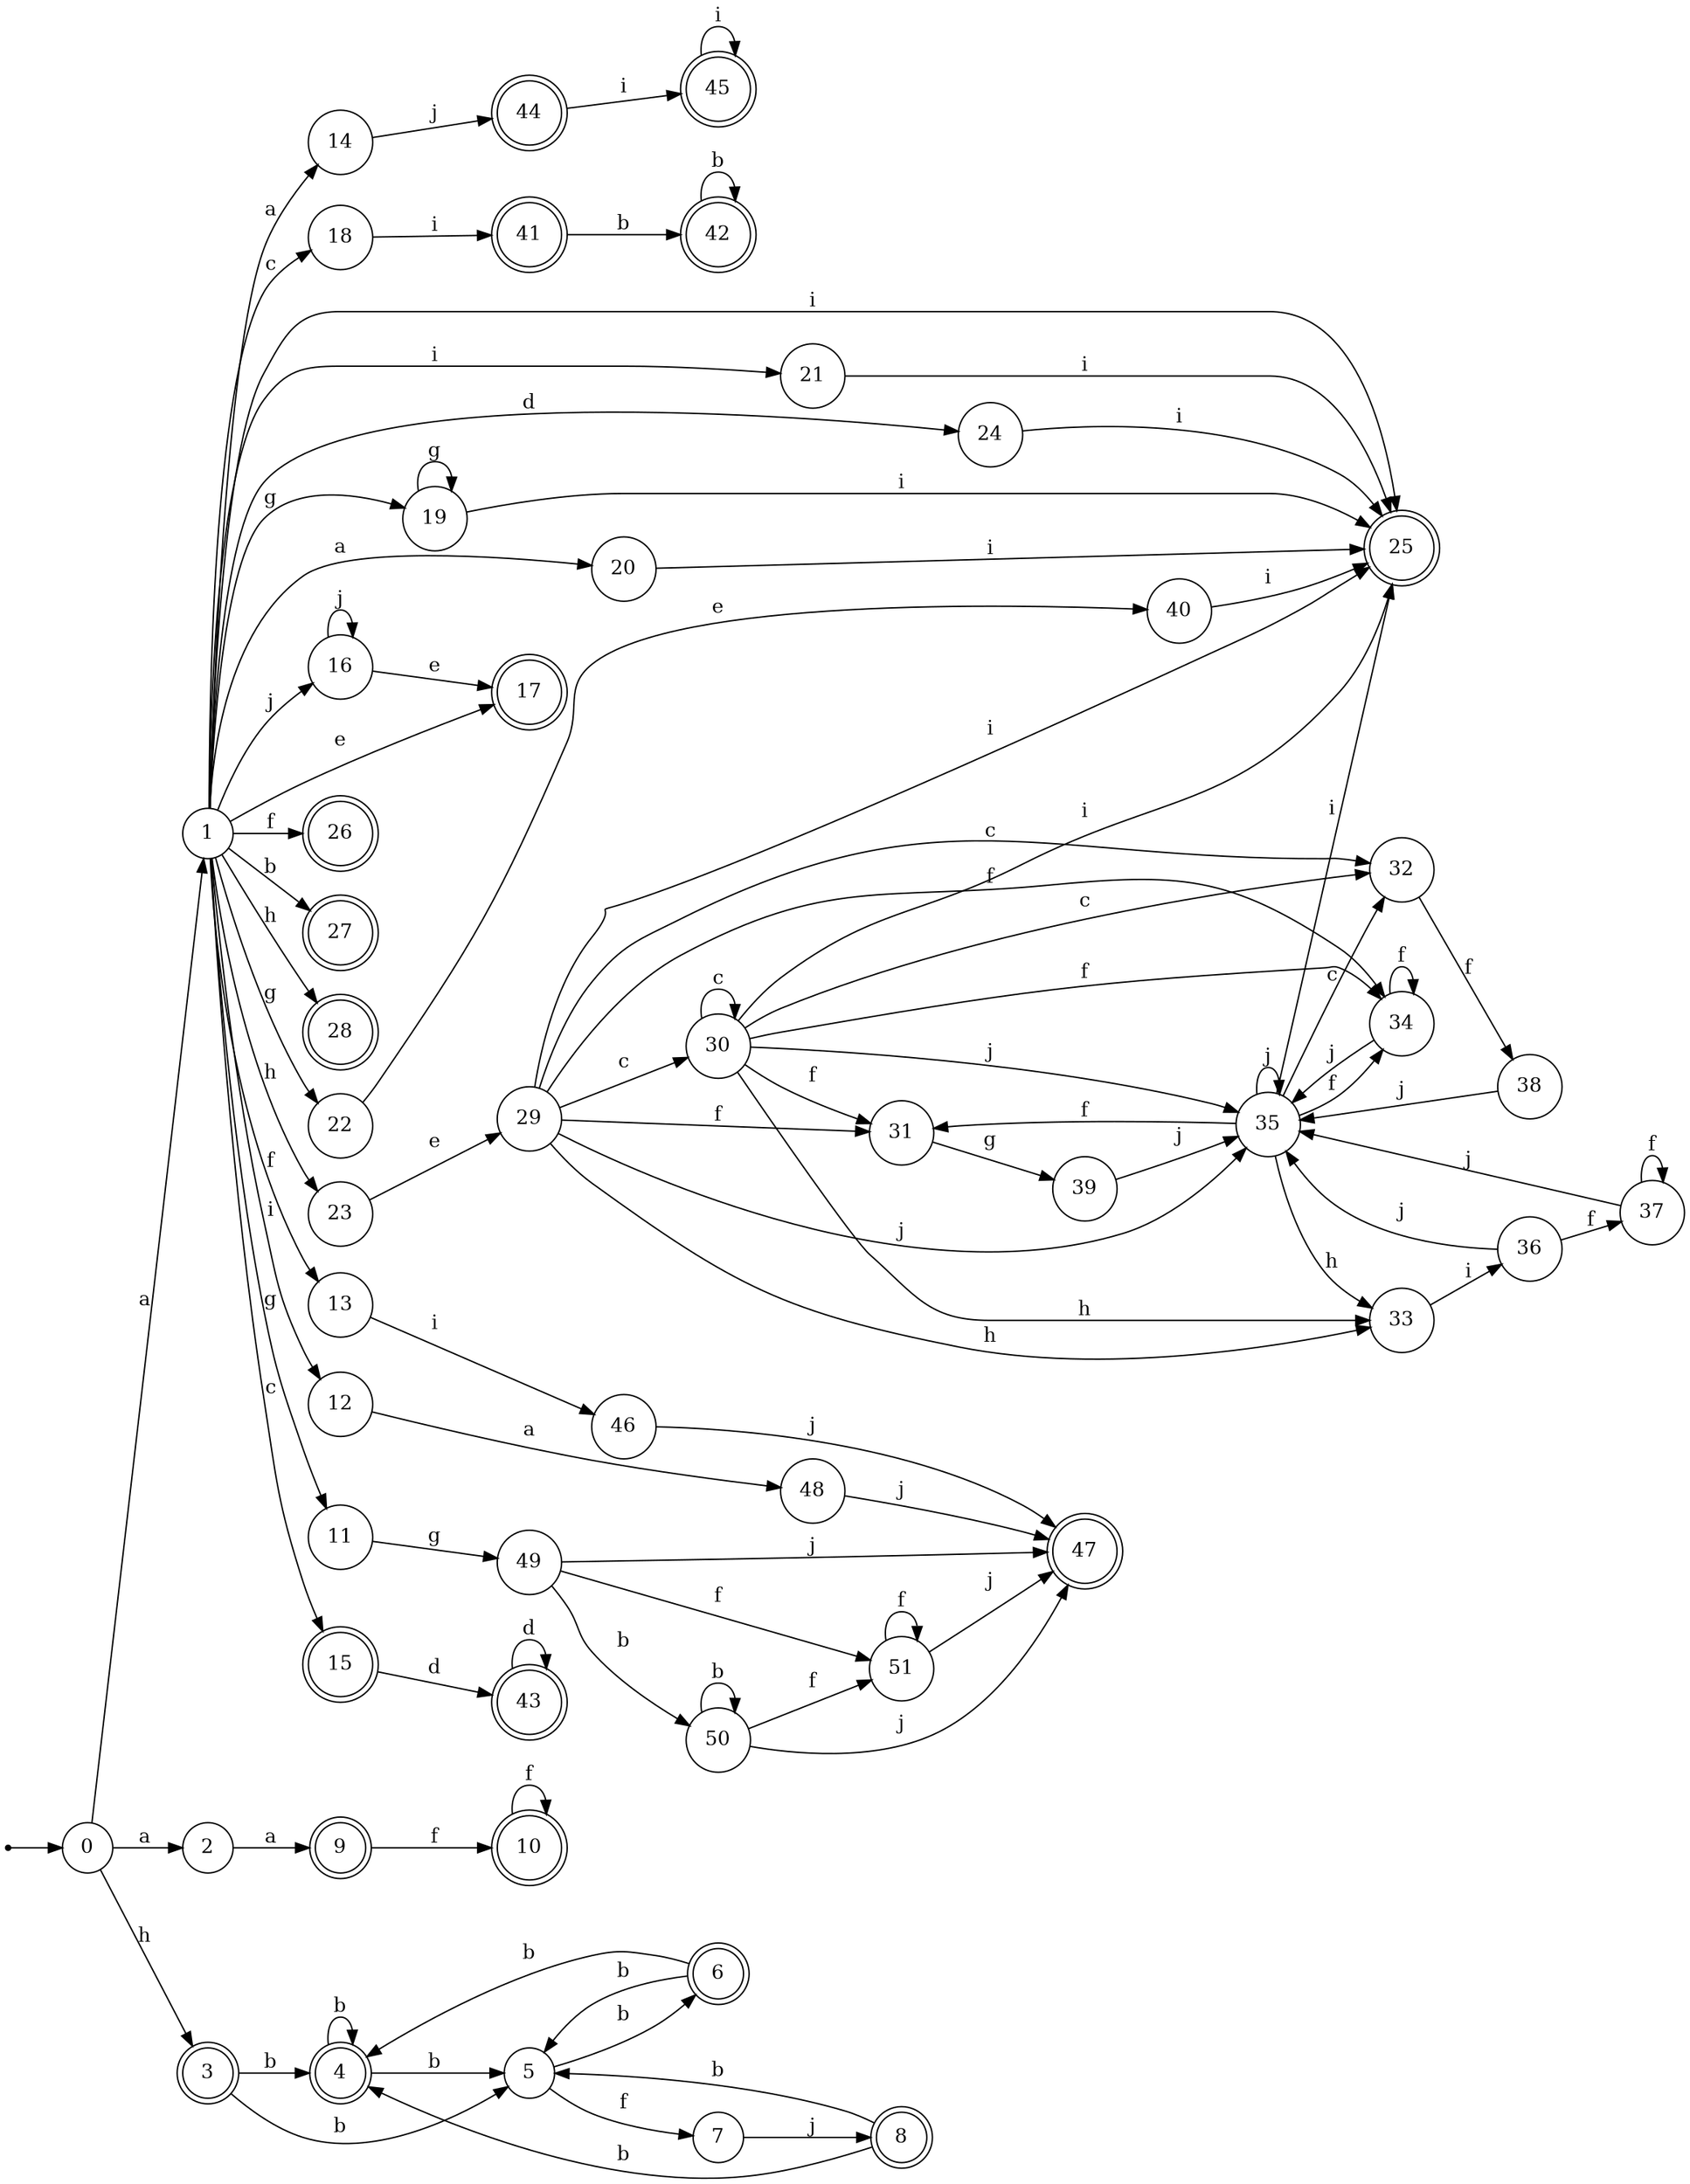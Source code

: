 digraph finite_state_machine {
rankdir=LR;
size="20,20";
node [shape = point]; "dummy0"
node [shape = circle]; "0";
"dummy0" -> "0";
node [shape = circle]; "1";
node [shape = circle]; "2";
node [shape = doublecircle]; "3";node [shape = doublecircle]; "4";node [shape = circle]; "5";
node [shape = doublecircle]; "6";node [shape = circle]; "7";
node [shape = doublecircle]; "8";node [shape = doublecircle]; "9";node [shape = doublecircle]; "10";node [shape = circle]; "11";
node [shape = circle]; "12";
node [shape = circle]; "13";
node [shape = circle]; "14";
node [shape = doublecircle]; "15";node [shape = circle]; "16";
node [shape = doublecircle]; "17";node [shape = circle]; "18";
node [shape = circle]; "19";
node [shape = circle]; "20";
node [shape = circle]; "21";
node [shape = circle]; "22";
node [shape = circle]; "23";
node [shape = circle]; "24";
node [shape = doublecircle]; "25";node [shape = doublecircle]; "26";node [shape = doublecircle]; "27";node [shape = doublecircle]; "28";node [shape = circle]; "29";
node [shape = circle]; "30";
node [shape = circle]; "31";
node [shape = circle]; "32";
node [shape = circle]; "33";
node [shape = circle]; "34";
node [shape = circle]; "35";
node [shape = circle]; "36";
node [shape = circle]; "37";
node [shape = circle]; "38";
node [shape = circle]; "39";
node [shape = circle]; "40";
node [shape = doublecircle]; "41";node [shape = doublecircle]; "42";node [shape = doublecircle]; "43";node [shape = doublecircle]; "44";node [shape = doublecircle]; "45";node [shape = circle]; "46";
node [shape = doublecircle]; "47";node [shape = circle]; "48";
node [shape = circle]; "49";
node [shape = circle]; "50";
node [shape = circle]; "51";
"0" -> "1" [label = "a"];
 "0" -> "2" [label = "a"];
 "0" -> "3" [label = "h"];
 "3" -> "4" [label = "b"];
 "3" -> "5" [label = "b"];
 "5" -> "6" [label = "b"];
 "5" -> "7" [label = "f"];
 "7" -> "8" [label = "j"];
 "8" -> "4" [label = "b"];
 "8" -> "5" [label = "b"];
 "6" -> "4" [label = "b"];
 "6" -> "5" [label = "b"];
 "4" -> "4" [label = "b"];
 "4" -> "5" [label = "b"];
 "2" -> "9" [label = "a"];
 "9" -> "10" [label = "f"];
 "10" -> "10" [label = "f"];
 "1" -> "19" [label = "g"];
 "1" -> "11" [label = "g"];
 "1" -> "22" [label = "g"];
 "1" -> "25" [label = "i"];
 "1" -> "12" [label = "i"];
 "1" -> "21" [label = "i"];
 "1" -> "26" [label = "f"];
 "1" -> "13" [label = "f"];
 "1" -> "20" [label = "a"];
 "1" -> "14" [label = "a"];
 "1" -> "18" [label = "c"];
 "1" -> "15" [label = "c"];
 "1" -> "16" [label = "j"];
 "1" -> "17" [label = "e"];
 "1" -> "28" [label = "h"];
 "1" -> "23" [label = "h"];
 "1" -> "24" [label = "d"];
 "1" -> "27" [label = "b"];
 "24" -> "25" [label = "i"];
 "23" -> "29" [label = "e"];
 "29" -> "32" [label = "c"];
 "29" -> "30" [label = "c"];
 "29" -> "34" [label = "f"];
 "29" -> "31" [label = "f"];
 "29" -> "33" [label = "h"];
 "29" -> "35" [label = "j"];
 "29" -> "25" [label = "i"];
 "35" -> "35" [label = "j"];
 "35" -> "34" [label = "f"];
 "35" -> "31" [label = "f"];
 "35" -> "32" [label = "c"];
 "35" -> "33" [label = "h"];
 "35" -> "25" [label = "i"];
 "34" -> "34" [label = "f"];
 "34" -> "35" [label = "j"];
 "33" -> "36" [label = "i"];
 "36" -> "37" [label = "f"];
 "36" -> "35" [label = "j"];
 "37" -> "37" [label = "f"];
 "37" -> "35" [label = "j"];
 "32" -> "38" [label = "f"];
 "38" -> "35" [label = "j"];
 "31" -> "39" [label = "g"];
 "39" -> "35" [label = "j"];
 "30" -> "32" [label = "c"];
 "30" -> "30" [label = "c"];
 "30" -> "34" [label = "f"];
 "30" -> "31" [label = "f"];
 "30" -> "33" [label = "h"];
 "30" -> "35" [label = "j"];
 "30" -> "25" [label = "i"];
 "22" -> "40" [label = "e"];
 "40" -> "25" [label = "i"];
 "21" -> "25" [label = "i"];
 "20" -> "25" [label = "i"];
 "19" -> "19" [label = "g"];
 "19" -> "25" [label = "i"];
 "18" -> "41" [label = "i"];
 "41" -> "42" [label = "b"];
 "42" -> "42" [label = "b"];
 "16" -> "16" [label = "j"];
 "16" -> "17" [label = "e"];
 "15" -> "43" [label = "d"];
 "43" -> "43" [label = "d"];
 "14" -> "44" [label = "j"];
 "44" -> "45" [label = "i"];
 "45" -> "45" [label = "i"];
 "13" -> "46" [label = "i"];
 "46" -> "47" [label = "j"];
 "12" -> "48" [label = "a"];
 "48" -> "47" [label = "j"];
 "11" -> "49" [label = "g"];
 "49" -> "50" [label = "b"];
 "49" -> "51" [label = "f"];
 "49" -> "47" [label = "j"];
 "51" -> "51" [label = "f"];
 "51" -> "47" [label = "j"];
 "50" -> "50" [label = "b"];
 "50" -> "51" [label = "f"];
 "50" -> "47" [label = "j"];
 }
